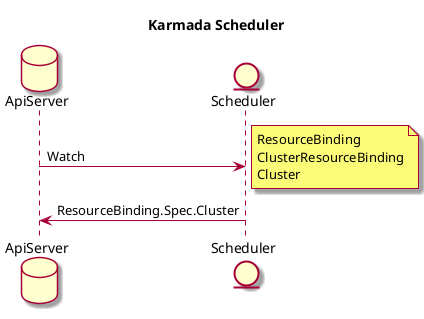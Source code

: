 @startuml

skin rose

title "Karmada Scheduler"


database "ApiServer" as ApiServer
entity "Scheduler" as sch


ApiServer -> sch : Watch

note right
ResourceBinding
ClusterResourceBinding
Cluster
end note

sch -> ApiServer : ResourceBinding.Spec.Cluster

@enduml

